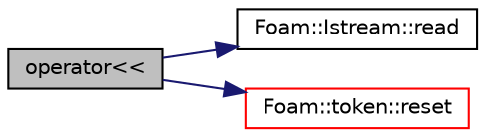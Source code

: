 digraph "operator&lt;&lt;"
{
  bgcolor="transparent";
  edge [fontname="Helvetica",fontsize="10",labelfontname="Helvetica",labelfontsize="10"];
  node [fontname="Helvetica",fontsize="10",shape=record];
  rankdir="LR";
  Node1 [label="operator\<\<",height=0.2,width=0.4,color="black", fillcolor="grey75", style="filled" fontcolor="black"];
  Node1 -> Node2 [color="midnightblue",fontsize="10",style="solid",fontname="Helvetica"];
  Node2 [label="Foam::Istream::read",height=0.2,width=0.4,color="black",URL="$classFoam_1_1Istream.html#a89057c9d9e24ba872ccb8546086498ec",tooltip="Return next token from stream. "];
  Node1 -> Node3 [color="midnightblue",fontsize="10",style="solid",fontname="Helvetica"];
  Node3 [label="Foam::token::reset",height=0.2,width=0.4,color="red",URL="$classFoam_1_1token.html#ad20897c5c8bd47f5d4005989bead0e55",tooltip="Reset token to UNDEFINED and clear any allocated storage. "];
}
